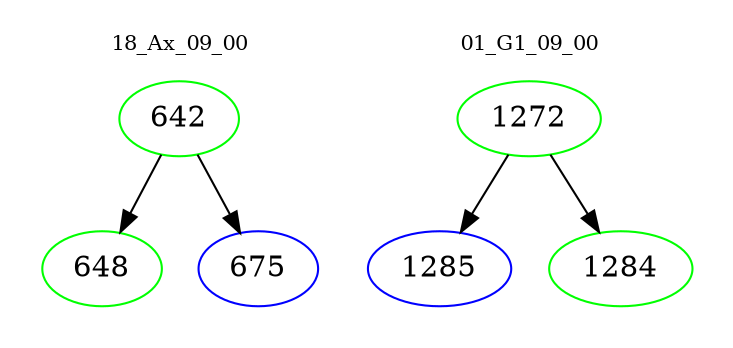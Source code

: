 digraph{
subgraph cluster_0 {
color = white
label = "18_Ax_09_00";
fontsize=10;
T0_642 [label="642", color="green"]
T0_642 -> T0_648 [color="black"]
T0_648 [label="648", color="green"]
T0_642 -> T0_675 [color="black"]
T0_675 [label="675", color="blue"]
}
subgraph cluster_1 {
color = white
label = "01_G1_09_00";
fontsize=10;
T1_1272 [label="1272", color="green"]
T1_1272 -> T1_1285 [color="black"]
T1_1285 [label="1285", color="blue"]
T1_1272 -> T1_1284 [color="black"]
T1_1284 [label="1284", color="green"]
}
}
